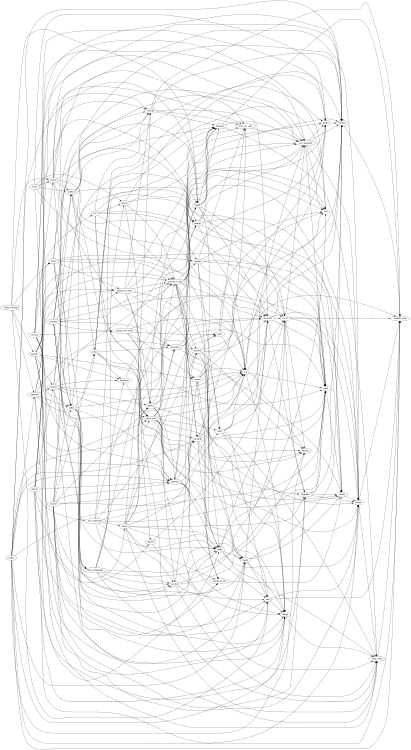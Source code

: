 digraph {
	node [color="#000000" fillcolor="#ffffff" fontname=Arial shape=ellipse style=filled]
	rankdir=LR size="8,5"
	"limÃ£o" -> uva
	"limÃ£o" -> abacate
	"limÃ£o" -> manga
	"limÃ£o" -> "maÃ§Ã£_verde"
	"limÃ£o" -> napolitano
	"limÃ£o" -> tangerina
	"limÃ£o" -> "melÃ£o"
	"limÃ£o" -> creme_russo
	"limÃ£o" -> "cupuaÃ§u"
	"limÃ£o" -> iogurte
	"limÃ£o" -> laranja
	"limÃ£o" -> "tÃ¢mara"
	uva -> abacate
	uva -> creme
	uva -> goiaba
	uva -> laranja
	uva -> coco
	uva -> nozes
	manga -> milho_verde
	manga -> "maÃ§Ã£_verde"
	napolitano -> amarula
	napolitano -> amendoim
	napolitano -> uva
	napolitano -> "aÃ§aÃ­"
	napolitano -> abacaxi_ao_vinho
	napolitano -> creme_russo
	napolitano -> graviola
	napolitano -> passas_ao_rum
	tangerina -> "melÃ£o"
	tangerina -> tamarindo
	tangerina -> "cupuaÃ§u"
	tangerina -> queijo
	tangerina -> "pavÃª"
	tangerina -> iogurte
	tangerina -> nata
	tangerina -> laranja
	"melÃ£o" -> manga
	"melÃ£o" -> "pÃªssego"
	"melÃ£o" -> iogurte
	"melÃ£o" -> "maracujÃ¡"
	"melÃ£o" -> creme
	"melÃ£o" -> coco_queimado
	"melÃ£o" -> coco
	creme_russo -> amendoim
	creme_russo -> uva
	creme_russo -> abacate
	creme_russo -> morango_e_nata
	creme_russo -> "pÃªssego"
	creme_russo -> "cupuaÃ§u"
	creme_russo -> iogurte
	creme_russo -> "cafÃ©"
	creme_russo -> brigadeiro
	creme_russo -> nozes
	creme_russo -> acerola
	"cupuaÃ§u" -> abacate
	"cupuaÃ§u" -> manga
	"cupuaÃ§u" -> queijo
	"cupuaÃ§u" -> "maracujÃ¡"
	"cupuaÃ§u" -> sonho_de_valsa
	"cupuaÃ§u" -> coco_queimado
	iogurte -> "maracujÃ¡"
	iogurte -> nata
	iogurte -> laranja
	iogurte -> acerola
	iogurte -> "tÃ¢mara"
	laranja -> milho_verde
	"tÃ¢mara" -> "maÃ§Ã£_verde"
	amarula -> frutas_cristalizadas
	amarula -> uva
	amarula -> milho_verde
	amarula -> "abÃ³bora"
	amarula -> banana
	amarula -> framboesa
	amarula -> creme_russo
	amarula -> morango_e_nata
	amarula -> pitanga
	frutas_cristalizadas -> ameixa
	frutas_cristalizadas -> framboesa
	frutas_cristalizadas -> morango_e_nata
	frutas_cristalizadas -> queijo
	frutas_cristalizadas -> tutti_frutti
	frutas_cristalizadas -> passas_ao_rum
	frutas_cristalizadas -> nata
	frutas_cristalizadas -> nozes
	milho_verde -> "maÃ§Ã£_verde"
	"abÃ³bora" -> uva
	"abÃ³bora" -> banana
	"abÃ³bora" -> amora
	"abÃ³bora" -> morango
	"abÃ³bora" -> "pÃªssego"
	"abÃ³bora" -> coco_queimado
	"abÃ³bora" -> acerola
	banana -> amendoim
	banana -> uva
	banana -> milho_verde
	banana -> tangerina
	banana -> "pÃªssego"
	banana -> tutti_frutti
	banana -> pitanga
	banana -> nozes
	framboesa -> creme_russo
	framboesa -> creme
	morango_e_nata -> tamarindo
	morango_e_nata -> "cupuaÃ§u"
	morango_e_nata -> queijo
	morango_e_nata -> graviola
	morango_e_nata -> "maracujÃ¡"
	morango_e_nata -> "cafÃ©"
	morango_e_nata -> nata
	morango_e_nata -> coco_queimado
	morango_e_nata -> goiaba
	morango_e_nata -> laranja
	morango_e_nata -> coco
	morango_e_nata -> "tÃ¢mara"
	pitanga -> uva
	pitanga -> manga
	pitanga -> creme
	pitanga -> coco_queimado
	pitanga -> goiaba
	ameixa -> creme_russo
	ameixa -> morango_e_nata
	ameixa -> "pÃªssego"
	ameixa -> pitanga
	ameixa -> goiaba
	queijo -> manga
	queijo -> milho_verde
	queijo -> iogurte
	queijo -> creme
	queijo -> coco
	tutti_frutti -> abacate
	tutti_frutti -> milho_verde
	tutti_frutti -> creme
	tutti_frutti -> nata
	tutti_frutti -> goiaba
	passas_ao_rum -> acerola
	nata -> manga
	nata -> "maÃ§Ã£_verde"
	nata -> laranja
	nozes -> acerola
	amendoim -> "maracujÃ¡"
	amendoim -> pitanga
	amendoim -> nozes
	amendoim -> acerola
	"maracujÃ¡" -> manga
	"maracujÃ¡" -> creme
	"maracujÃ¡" -> brigadeiro
	"maracujÃ¡" -> nozes
	"maracujÃ¡" -> "tÃ¢mara"
	acerola -> manga
	creme -> abacate
	creme -> manga
	creme -> "maÃ§Ã£_verde"
	creme -> coco_queimado
	creme -> brigadeiro
	creme -> nozes
	goiaba -> "tÃ¢mara"
	cenoura -> milho_verde
	cenoura -> kiwi
	cenoura -> papaya_com_cassis
	cenoura -> chokito
	cenoura -> "aÃ§aÃ­"
	cenoura -> chiclete
	cenoura -> tangerina
	cenoura -> coco_queimado
	cenoura -> goiaba
	kiwi -> abacate
	kiwi -> chiclete
	kiwi -> ameixa
	kiwi -> morango_e_nata
	kiwi -> pitanga
	kiwi -> creme
	kiwi -> goiaba
	kiwi -> acerola
	papaya_com_cassis -> uva
	papaya_com_cassis -> creme_russo
	papaya_com_cassis -> cookies
	papaya_com_cassis -> "pavÃª"
	papaya_com_cassis -> coco
	papaya_com_cassis -> nozes
	chokito -> manga
	chokito -> "abÃ³bora"
	chokito -> "aÃ§aÃ­"
	chokito -> morango
	chokito -> "cupuaÃ§u"
	chokito -> graviola
	chokito -> pitanga
	chokito -> nozes
	chokito -> "tÃ¢mara"
	"aÃ§aÃ­" -> frutas_cristalizadas
	"aÃ§aÃ­" -> uva
	"aÃ§aÃ­" -> amora
	"aÃ§aÃ­" -> tangerina
	"aÃ§aÃ­" -> "melÃ£o"
	"aÃ§aÃ­" -> queijo
	"aÃ§aÃ­" -> tutti_frutti
	"aÃ§aÃ­" -> laranja
	chiclete -> "maracujÃ¡"
	chiclete -> laranja
	coco_queimado -> manga
	coco_queimado -> goiaba
	coco_queimado -> coco
	coco_queimado -> nozes
	coco_queimado -> "tÃ¢mara"
	chocolate -> frutas_cristalizadas
	chocolate -> amendoim
	chocolate -> papaya_com_cassis
	chocolate -> "abÃ³bora"
	chocolate -> "aÃ§aÃ­"
	chocolate -> abacaxi_ao_vinho
	chocolate -> morango
	chocolate -> morango_e_nata
	chocolate -> queijo
	chocolate -> coco_queimado
	chocolate -> laranja
	chocolate -> nozes
	abacaxi_ao_vinho -> milho_verde
	abacaxi_ao_vinho -> banana
	abacaxi_ao_vinho -> morango
	abacaxi_ao_vinho -> morango_e_nata
	abacaxi_ao_vinho -> tamarindo
	abacaxi_ao_vinho -> "pÃªssego"
	abacaxi_ao_vinho -> cookies
	abacaxi_ao_vinho -> sonho_de_valsa
	morango -> "maÃ§Ã£_verde"
	morango -> "pÃªssego"
	morango -> "maracujÃ¡"
	morango -> sonho_de_valsa
	morango -> "tÃ¢mara"
	abacaxi -> amarula
	abacaxi -> "maÃ§Ã£_verde"
	abacaxi -> leite_condensado
	abacaxi -> abacaxi_ao_vinho
	abacaxi -> tangerina
	abacaxi -> morango_e_nata
	abacaxi -> queijo
	abacaxi -> tutti_frutti
	abacaxi -> sonho_de_valsa
	abacaxi -> coco_queimado
	abacaxi -> laranja
	leite_condensado -> danete
	leite_condensado -> tamarindo
	leite_condensado -> "pÃªssego"
	leite_condensado -> queijo
	leite_condensado -> tutti_frutti
	leite_condensado -> "maracujÃ¡"
	leite_condensado -> "cafÃ©"
	leite_condensado -> nozes
	sonho_de_valsa -> coco_queimado
	frutas_vermelhas -> baunilha
	frutas_vermelhas -> napolitano
	frutas_vermelhas -> ferrero
	frutas_vermelhas -> chokito
	frutas_vermelhas -> "melÃ£o"
	frutas_vermelhas -> nata
	baunilha -> amarula
	baunilha -> ferrero
	baunilha -> tangerina
	baunilha -> framboesa
	baunilha -> morango_e_nata
	baunilha -> cookies
	baunilha -> brigadeiro
	baunilha -> laranja
	baunilha -> coco
	baunilha -> "tÃ¢mara"
	ferrero -> "aÃ§aÃ­"
	ferrero -> abacaxi_ao_vinho
	ferrero -> "melÃ£o"
	ferrero -> morango
	ferrero -> morango_e_nata
	ferrero -> iogurte
	ferrero -> "maracujÃ¡"
	ferrero -> nata
	ferrero -> nozes
	cookies -> uva
	cookies -> manga
	cookies -> passas_ao_rum
	cookies -> goiaba
	cookies -> "tÃ¢mara"
	"pavÃª" -> uva
	"pavÃª" -> sonho_de_valsa
	"pavÃª" -> coco
	pistache -> manga
	pistache -> danete
	pistache -> "aÃ§aÃ­"
	pistache -> banana
	pistache -> amora
	pistache -> tangerina
	pistache -> morango
	pistache -> "cupuaÃ§u"
	pistache -> queijo
	pistache -> iogurte
	pistache -> nata
	pistache -> brigadeiro
	pistache -> nozes
	pistache -> "tÃ¢mara"
	danete -> milho_verde
	danete -> banana
	danete -> "melÃ£o"
	danete -> morango
	danete -> queijo
	danete -> cookies
	danete -> "pavÃª"
	danete -> tutti_frutti
	danete -> iogurte
	danete -> passas_ao_rum
	danete -> coco_queimado
	danete -> brigadeiro
	amora -> amendoim
	amora -> tangerina
	amora -> framboesa
	amora -> "pÃªssego"
	amora -> coco
	amora -> acerola
	amora -> "tÃ¢mara"
	brigadeiro -> manga
	brigadeiro -> nozes
	brigadeiro -> acerola
	brigadeiro -> "tÃ¢mara"
	menta -> uva
	menta -> chokito
	menta -> "abÃ³bora"
	menta -> ameixa
	menta -> iogurte
	menta -> sonho_de_valsa
	menta -> goiaba
	graviola -> "maracujÃ¡"
	graviola -> sonho_de_valsa
	graviola -> "cafÃ©"
	graviola -> passas_ao_rum
	graviola -> coco
	graviola -> nozes
	graviola -> acerola
	tamarindo -> abacate
	tamarindo -> queijo
	tamarindo -> "pavÃª"
	tamarindo -> "maracujÃ¡"
	tamarindo -> laranja
	tamarindo -> "tÃ¢mara"
	"pÃªssego" -> milho_verde
	"pÃªssego" -> "maÃ§Ã£_verde"
	"pÃªssego" -> coco_queimado
	"cafÃ©" -> uva
	"cafÃ©" -> milho_verde
	"cafÃ©" -> "maÃ§Ã£_verde"
	"cafÃ©" -> creme
	"cafÃ©" -> nata
	"cafÃ©" -> laranja
}
